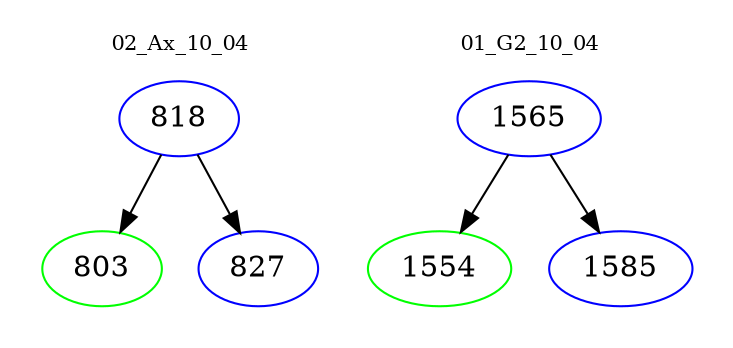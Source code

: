 digraph{
subgraph cluster_0 {
color = white
label = "02_Ax_10_04";
fontsize=10;
T0_818 [label="818", color="blue"]
T0_818 -> T0_803 [color="black"]
T0_803 [label="803", color="green"]
T0_818 -> T0_827 [color="black"]
T0_827 [label="827", color="blue"]
}
subgraph cluster_1 {
color = white
label = "01_G2_10_04";
fontsize=10;
T1_1565 [label="1565", color="blue"]
T1_1565 -> T1_1554 [color="black"]
T1_1554 [label="1554", color="green"]
T1_1565 -> T1_1585 [color="black"]
T1_1585 [label="1585", color="blue"]
}
}
